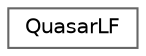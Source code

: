 digraph "Graphical Class Hierarchy"
{
 // LATEX_PDF_SIZE
  bgcolor="transparent";
  edge [fontname=Helvetica,fontsize=10,labelfontname=Helvetica,labelfontsize=10];
  node [fontname=Helvetica,fontsize=10,shape=box,height=0.2,width=0.4];
  rankdir="LR";
  Node0 [id="Node000000",label="QuasarLF",height=0.2,width=0.4,color="grey40", fillcolor="white", style="filled",URL="$class_quasar_l_f.html",tooltip="pointer to surface brightness function"];
}
